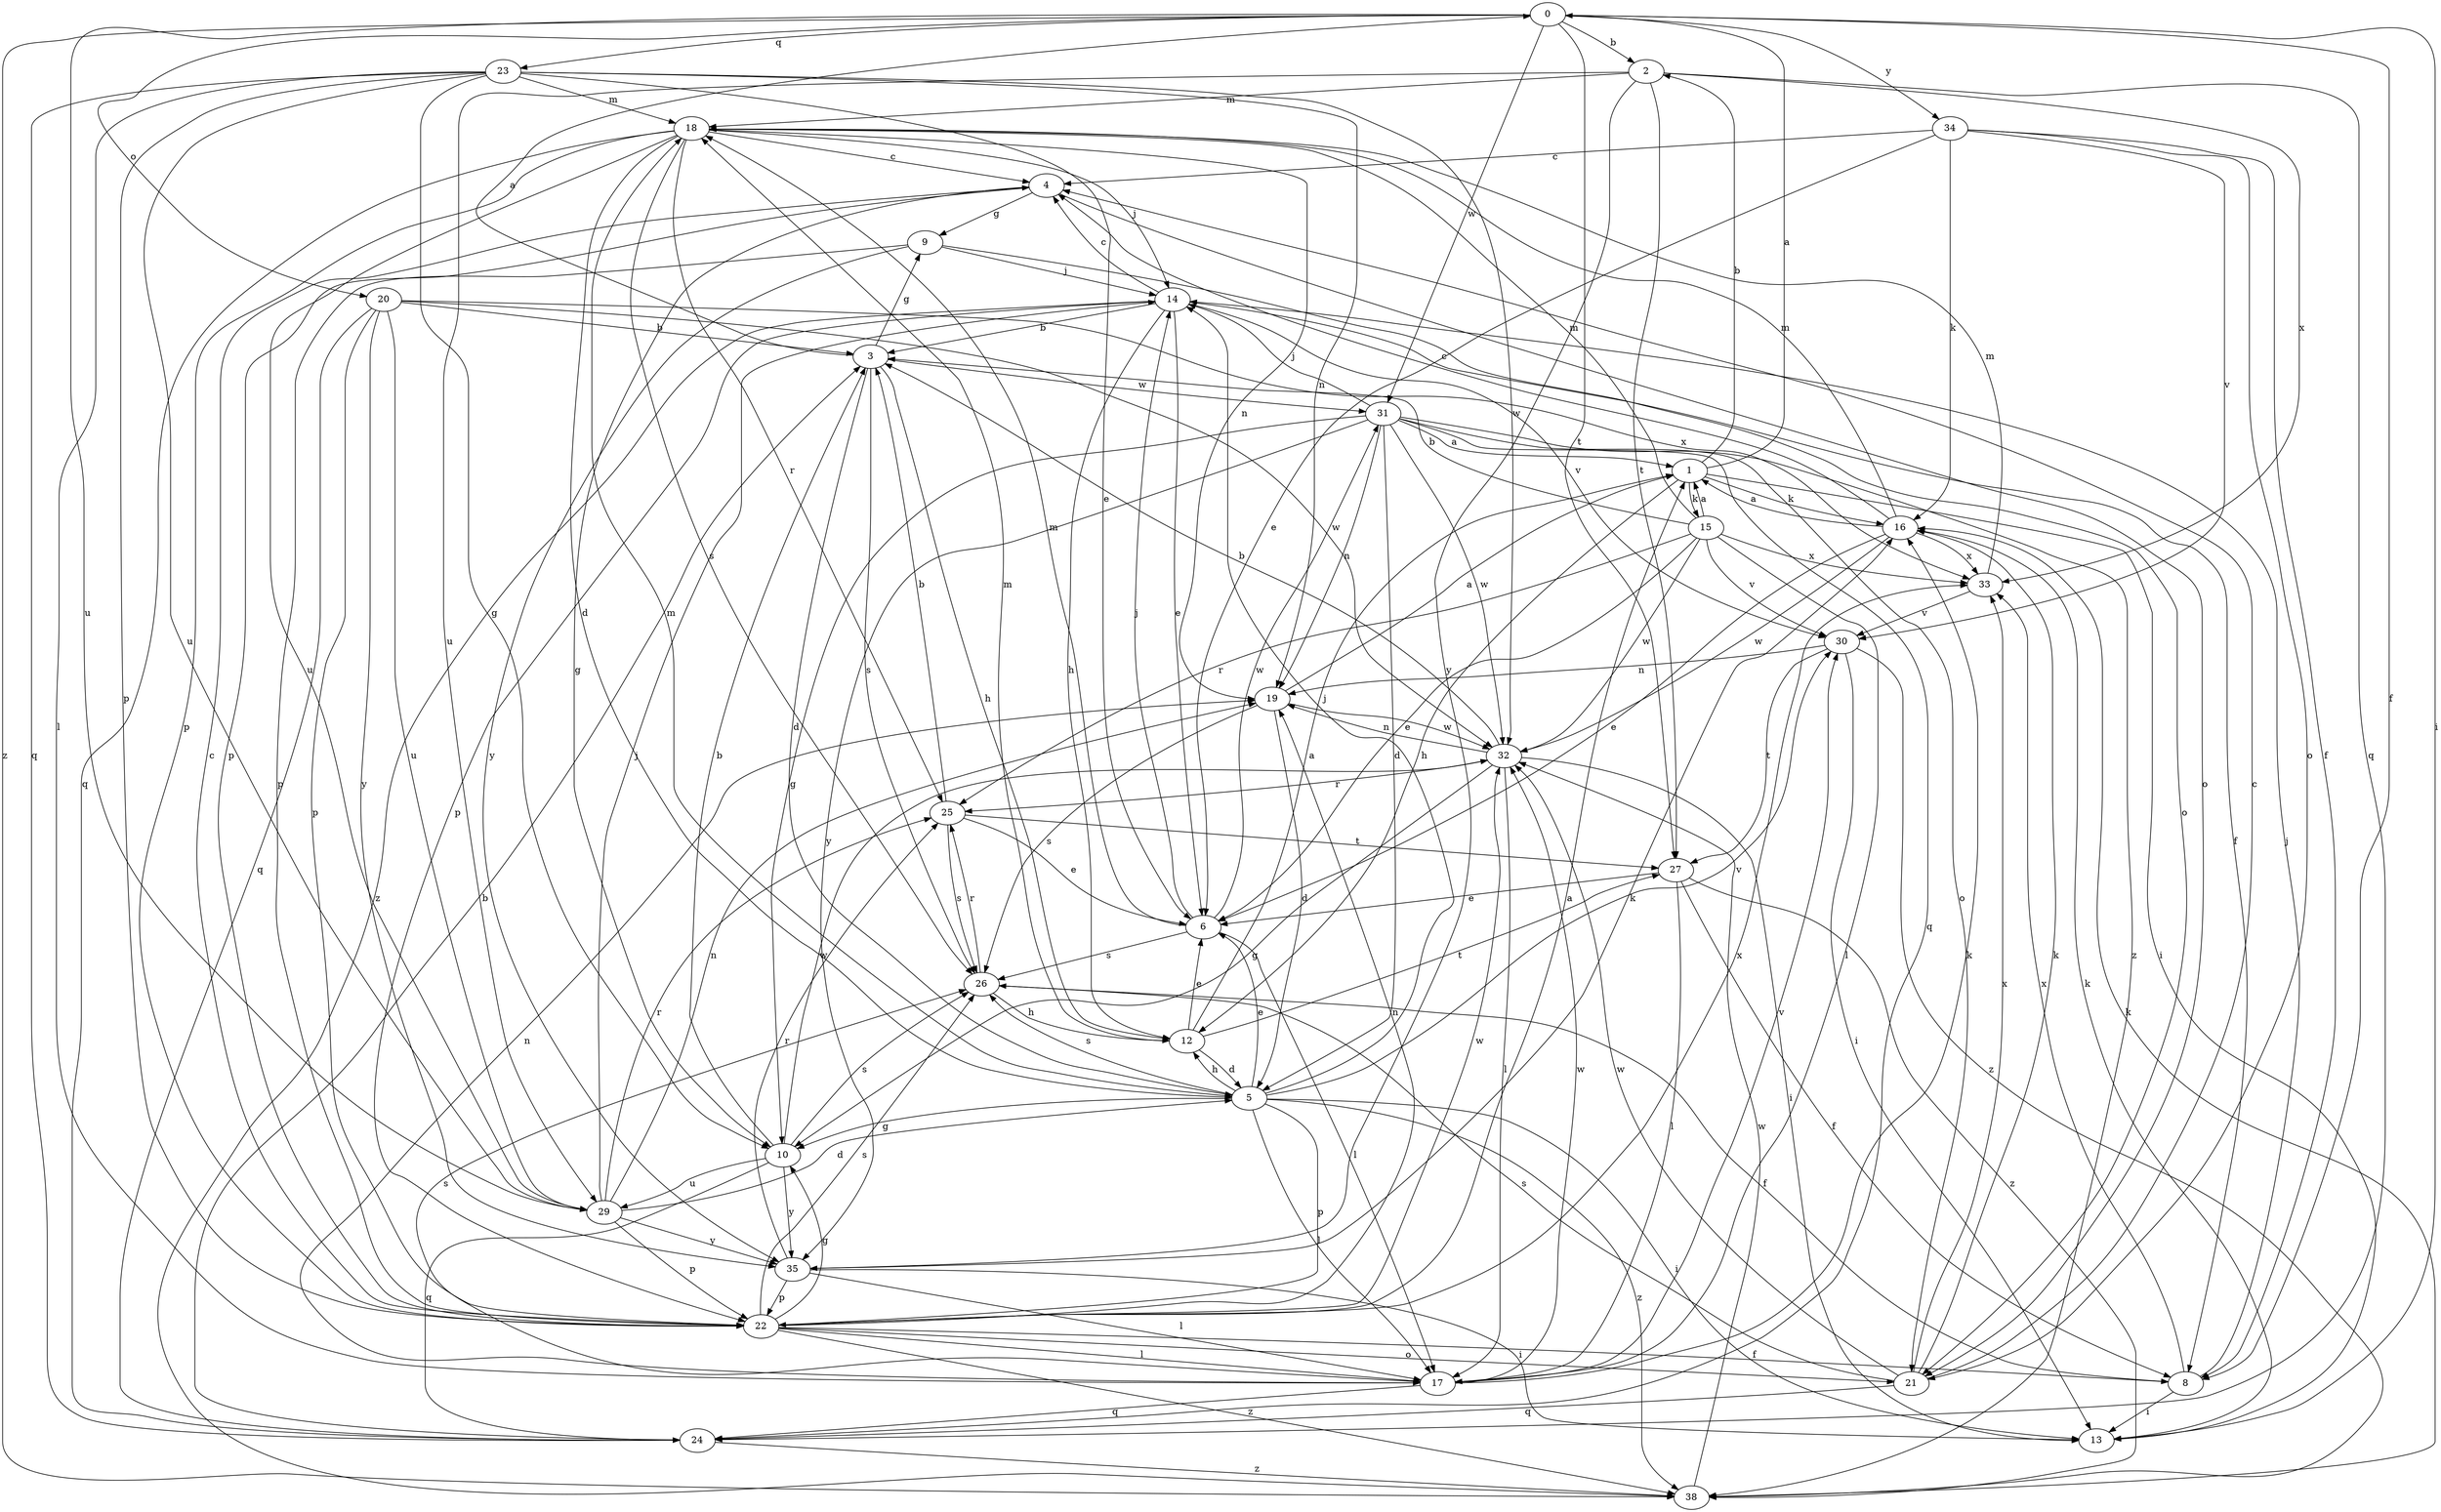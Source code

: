 strict digraph  {
0;
1;
2;
3;
4;
5;
6;
8;
9;
10;
12;
13;
14;
15;
16;
17;
18;
19;
20;
21;
22;
23;
24;
25;
26;
27;
29;
30;
31;
32;
33;
34;
35;
38;
0 -> 2  [label=b];
0 -> 8  [label=f];
0 -> 13  [label=i];
0 -> 20  [label=o];
0 -> 23  [label=q];
0 -> 27  [label=t];
0 -> 29  [label=u];
0 -> 31  [label=w];
0 -> 34  [label=y];
0 -> 38  [label=z];
1 -> 0  [label=a];
1 -> 2  [label=b];
1 -> 12  [label=h];
1 -> 13  [label=i];
1 -> 15  [label=k];
1 -> 16  [label=k];
2 -> 18  [label=m];
2 -> 24  [label=q];
2 -> 27  [label=t];
2 -> 29  [label=u];
2 -> 33  [label=x];
2 -> 35  [label=y];
3 -> 0  [label=a];
3 -> 5  [label=d];
3 -> 9  [label=g];
3 -> 12  [label=h];
3 -> 26  [label=s];
3 -> 31  [label=w];
4 -> 9  [label=g];
4 -> 10  [label=g];
4 -> 21  [label=o];
4 -> 22  [label=p];
5 -> 6  [label=e];
5 -> 10  [label=g];
5 -> 12  [label=h];
5 -> 13  [label=i];
5 -> 14  [label=j];
5 -> 17  [label=l];
5 -> 18  [label=m];
5 -> 22  [label=p];
5 -> 26  [label=s];
5 -> 30  [label=v];
5 -> 38  [label=z];
6 -> 14  [label=j];
6 -> 17  [label=l];
6 -> 18  [label=m];
6 -> 26  [label=s];
6 -> 31  [label=w];
8 -> 13  [label=i];
8 -> 14  [label=j];
8 -> 33  [label=x];
9 -> 14  [label=j];
9 -> 21  [label=o];
9 -> 22  [label=p];
9 -> 35  [label=y];
10 -> 3  [label=b];
10 -> 24  [label=q];
10 -> 26  [label=s];
10 -> 29  [label=u];
10 -> 32  [label=w];
10 -> 35  [label=y];
12 -> 1  [label=a];
12 -> 5  [label=d];
12 -> 6  [label=e];
12 -> 18  [label=m];
12 -> 27  [label=t];
13 -> 16  [label=k];
14 -> 3  [label=b];
14 -> 4  [label=c];
14 -> 6  [label=e];
14 -> 8  [label=f];
14 -> 12  [label=h];
14 -> 22  [label=p];
14 -> 30  [label=v];
14 -> 38  [label=z];
15 -> 1  [label=a];
15 -> 3  [label=b];
15 -> 6  [label=e];
15 -> 17  [label=l];
15 -> 18  [label=m];
15 -> 25  [label=r];
15 -> 30  [label=v];
15 -> 32  [label=w];
15 -> 33  [label=x];
16 -> 1  [label=a];
16 -> 4  [label=c];
16 -> 6  [label=e];
16 -> 18  [label=m];
16 -> 32  [label=w];
16 -> 33  [label=x];
17 -> 16  [label=k];
17 -> 19  [label=n];
17 -> 24  [label=q];
17 -> 26  [label=s];
17 -> 30  [label=v];
17 -> 32  [label=w];
18 -> 4  [label=c];
18 -> 5  [label=d];
18 -> 14  [label=j];
18 -> 19  [label=n];
18 -> 22  [label=p];
18 -> 24  [label=q];
18 -> 25  [label=r];
18 -> 26  [label=s];
18 -> 29  [label=u];
19 -> 1  [label=a];
19 -> 5  [label=d];
19 -> 26  [label=s];
19 -> 32  [label=w];
20 -> 3  [label=b];
20 -> 22  [label=p];
20 -> 24  [label=q];
20 -> 29  [label=u];
20 -> 32  [label=w];
20 -> 33  [label=x];
20 -> 35  [label=y];
21 -> 4  [label=c];
21 -> 16  [label=k];
21 -> 24  [label=q];
21 -> 26  [label=s];
21 -> 32  [label=w];
21 -> 33  [label=x];
22 -> 1  [label=a];
22 -> 4  [label=c];
22 -> 8  [label=f];
22 -> 10  [label=g];
22 -> 17  [label=l];
22 -> 19  [label=n];
22 -> 21  [label=o];
22 -> 26  [label=s];
22 -> 32  [label=w];
22 -> 33  [label=x];
22 -> 38  [label=z];
23 -> 6  [label=e];
23 -> 10  [label=g];
23 -> 17  [label=l];
23 -> 18  [label=m];
23 -> 19  [label=n];
23 -> 22  [label=p];
23 -> 24  [label=q];
23 -> 29  [label=u];
23 -> 32  [label=w];
24 -> 3  [label=b];
24 -> 38  [label=z];
25 -> 3  [label=b];
25 -> 6  [label=e];
25 -> 26  [label=s];
25 -> 27  [label=t];
26 -> 8  [label=f];
26 -> 12  [label=h];
26 -> 25  [label=r];
27 -> 6  [label=e];
27 -> 8  [label=f];
27 -> 17  [label=l];
27 -> 38  [label=z];
29 -> 5  [label=d];
29 -> 14  [label=j];
29 -> 19  [label=n];
29 -> 22  [label=p];
29 -> 25  [label=r];
29 -> 35  [label=y];
30 -> 13  [label=i];
30 -> 19  [label=n];
30 -> 27  [label=t];
30 -> 38  [label=z];
31 -> 1  [label=a];
31 -> 5  [label=d];
31 -> 10  [label=g];
31 -> 14  [label=j];
31 -> 19  [label=n];
31 -> 21  [label=o];
31 -> 24  [label=q];
31 -> 32  [label=w];
31 -> 35  [label=y];
31 -> 38  [label=z];
32 -> 3  [label=b];
32 -> 10  [label=g];
32 -> 13  [label=i];
32 -> 17  [label=l];
32 -> 19  [label=n];
32 -> 25  [label=r];
33 -> 18  [label=m];
33 -> 30  [label=v];
34 -> 4  [label=c];
34 -> 6  [label=e];
34 -> 8  [label=f];
34 -> 16  [label=k];
34 -> 21  [label=o];
34 -> 30  [label=v];
35 -> 13  [label=i];
35 -> 16  [label=k];
35 -> 17  [label=l];
35 -> 22  [label=p];
35 -> 25  [label=r];
38 -> 16  [label=k];
38 -> 32  [label=w];
}
